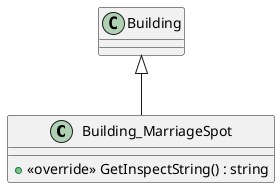 @startuml
class Building_MarriageSpot {
    + <<override>> GetInspectString() : string
}
Building <|-- Building_MarriageSpot
@enduml
